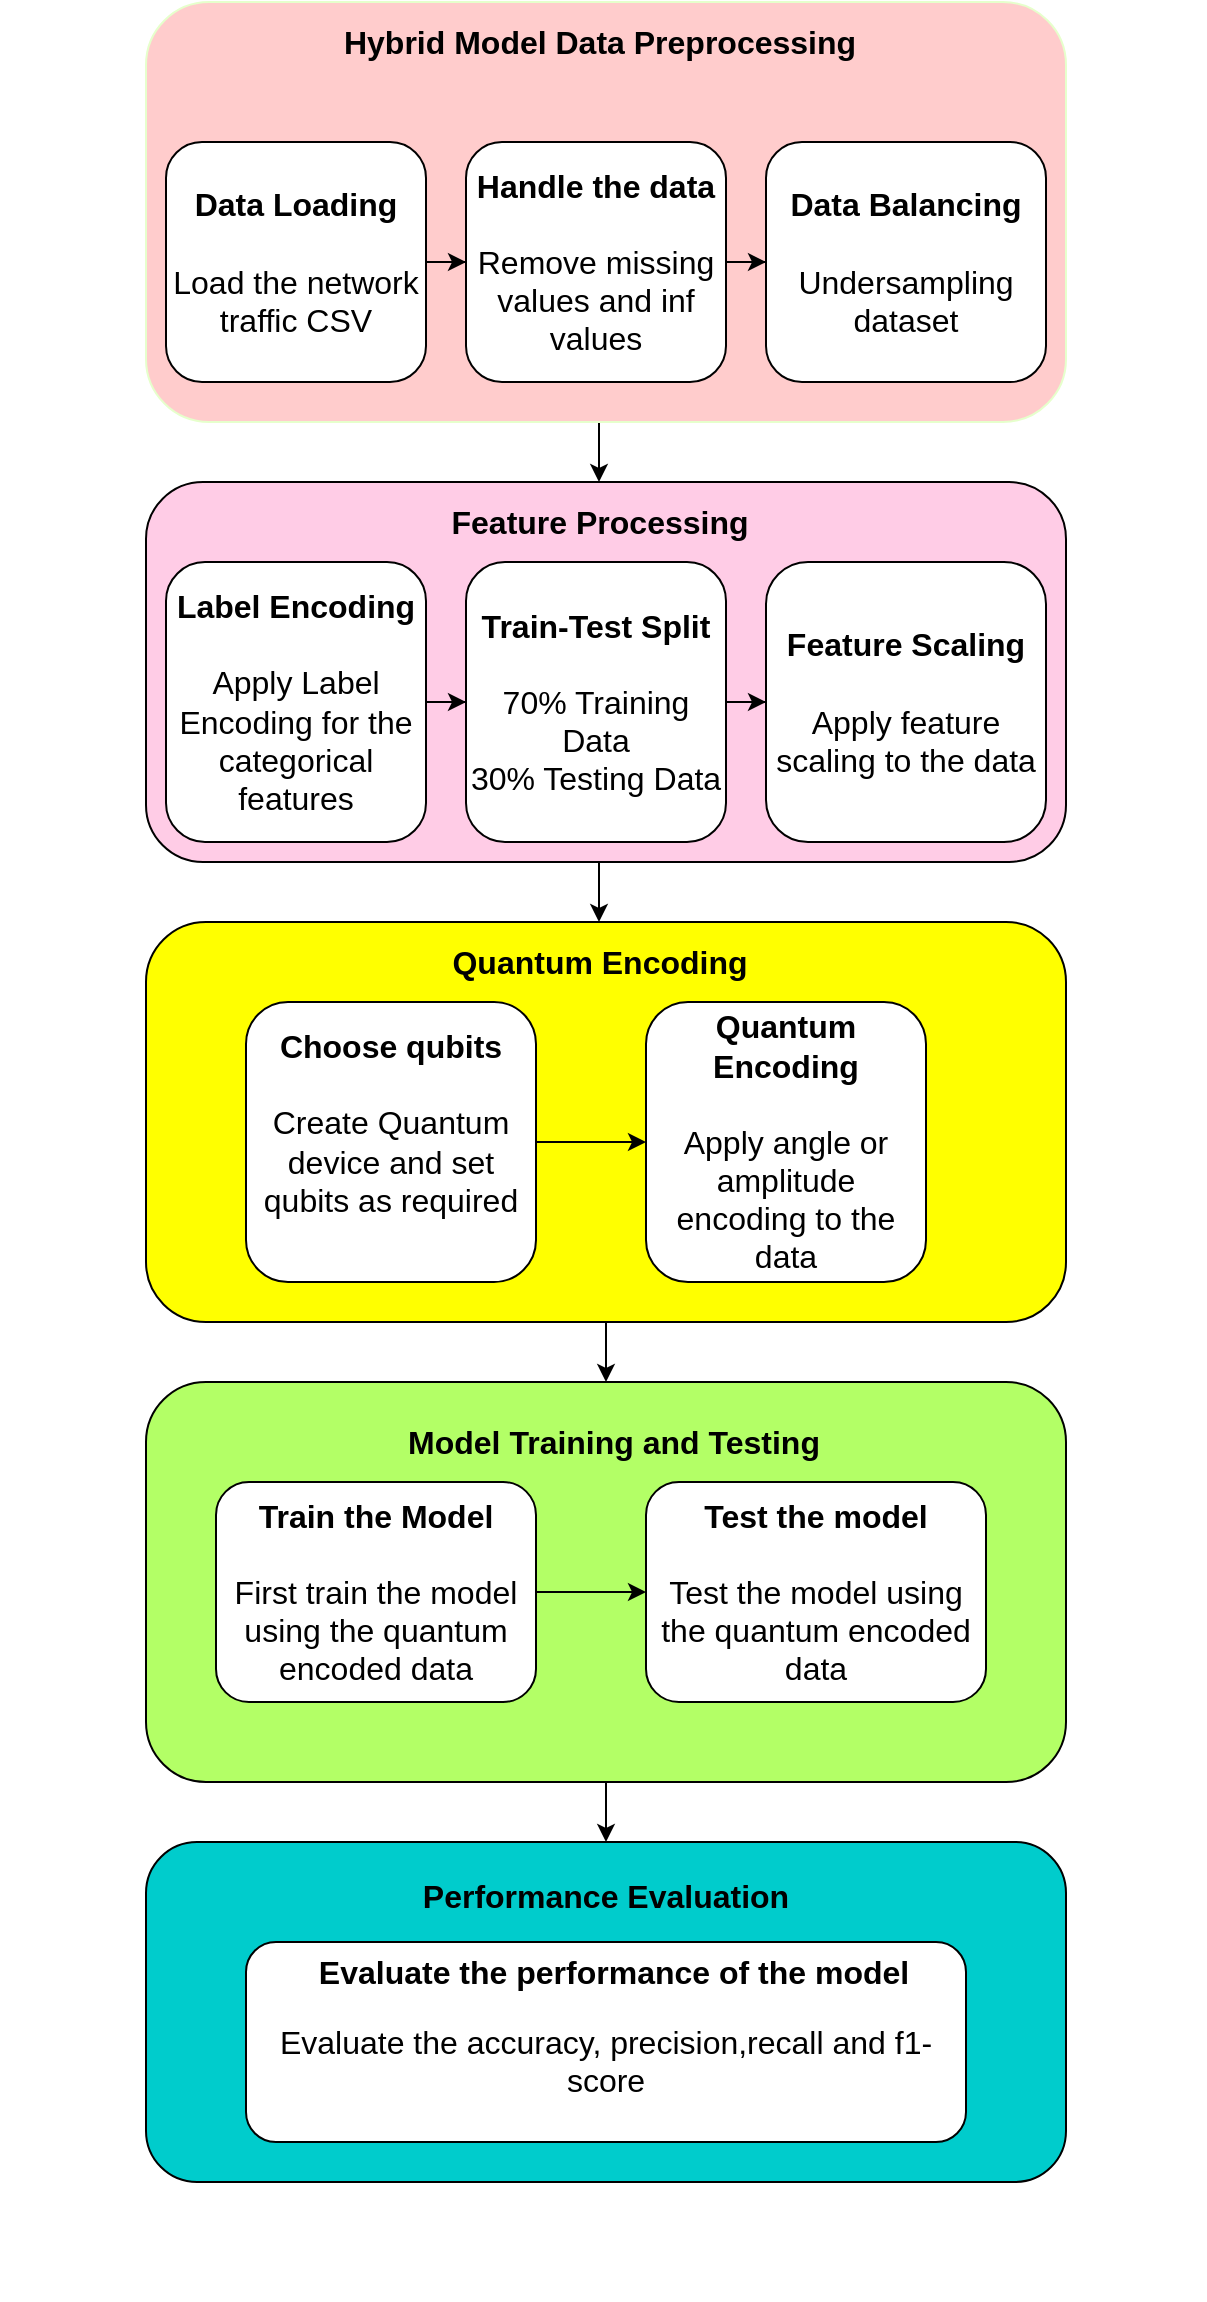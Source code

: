 <mxfile version="27.0.3">
  <diagram name="Page-1" id="IowLkyHsUFm7hj_iNHQr">
    <mxGraphModel dx="1426" dy="790" grid="1" gridSize="10" guides="1" tooltips="1" connect="1" arrows="1" fold="1" page="1" pageScale="1" pageWidth="850" pageHeight="1100" math="0" shadow="0">
      <root>
        <mxCell id="0" />
        <mxCell id="1" parent="0" />
        <mxCell id="rroA4w5QciKg8AlWYJ8E-7" style="edgeStyle=orthogonalEdgeStyle;rounded=0;orthogonalLoop=1;jettySize=auto;html=1;exitX=0.5;exitY=1;exitDx=0;exitDy=0;entryX=0.5;entryY=0;entryDx=0;entryDy=0;fontSize=16;" parent="1" source="tHObwuz-neF_lD4l34wk-1" target="hvczIfgNtDT0wLWKjFQM-12" edge="1">
          <mxGeometry relative="1" as="geometry" />
        </mxCell>
        <mxCell id="tHObwuz-neF_lD4l34wk-1" value="" style="rounded=1;whiteSpace=wrap;html=1;fillColor=#FFCCCC;strokeColor=#E6FFCC;fontSize=16;" parent="1" vertex="1">
          <mxGeometry x="270" y="20" width="460" height="210" as="geometry" />
        </mxCell>
        <mxCell id="tHObwuz-neF_lD4l34wk-16" value="" style="edgeStyle=orthogonalEdgeStyle;rounded=0;orthogonalLoop=1;jettySize=auto;html=1;fontSize=16;" parent="1" source="tHObwuz-neF_lD4l34wk-2" edge="1">
          <mxGeometry relative="1" as="geometry">
            <mxPoint x="500" y="940" as="targetPoint" />
          </mxGeometry>
        </mxCell>
        <mxCell id="tHObwuz-neF_lD4l34wk-2" value="" style="rounded=1;whiteSpace=wrap;html=1;fillColor=light-dark(#B3FF66,#FFCCFF);fontSize=16;" parent="1" vertex="1">
          <mxGeometry x="270" y="710" width="460" height="200" as="geometry" />
        </mxCell>
        <mxCell id="tHObwuz-neF_lD4l34wk-4" value="&lt;font&gt;&lt;b&gt;Hybrid Model Data Preprocessing&lt;/b&gt;&lt;/font&gt;" style="text;html=1;align=center;verticalAlign=middle;whiteSpace=wrap;rounded=0;fontSize=16;" parent="1" vertex="1">
          <mxGeometry x="201.5" y="20" width="590" height="40" as="geometry" />
        </mxCell>
        <mxCell id="tHObwuz-neF_lD4l34wk-10" value="" style="edgeStyle=orthogonalEdgeStyle;rounded=0;orthogonalLoop=1;jettySize=auto;html=1;fontSize=16;" parent="1" source="tHObwuz-neF_lD4l34wk-5" target="tHObwuz-neF_lD4l34wk-7" edge="1">
          <mxGeometry relative="1" as="geometry" />
        </mxCell>
        <mxCell id="tHObwuz-neF_lD4l34wk-5" value="&lt;font&gt;&lt;b&gt;Data Loading&lt;/b&gt;&lt;/font&gt;&lt;div&gt;&lt;span&gt;&lt;b&gt;&lt;br&gt;&lt;/b&gt;&lt;/span&gt;&lt;div&gt;Load the network traffic CSV&lt;/div&gt;&lt;/div&gt;" style="rounded=1;whiteSpace=wrap;html=1;fontSize=16;" parent="1" vertex="1">
          <mxGeometry x="280" y="90" width="130" height="120" as="geometry" />
        </mxCell>
        <mxCell id="tHObwuz-neF_lD4l34wk-11" value="" style="edgeStyle=orthogonalEdgeStyle;rounded=0;orthogonalLoop=1;jettySize=auto;html=1;fontSize=16;" parent="1" source="tHObwuz-neF_lD4l34wk-7" target="tHObwuz-neF_lD4l34wk-8" edge="1">
          <mxGeometry relative="1" as="geometry" />
        </mxCell>
        <mxCell id="tHObwuz-neF_lD4l34wk-7" value="&lt;font&gt;&lt;b&gt;Handle the data&lt;/b&gt;&lt;/font&gt;&lt;div&gt;&lt;br&gt;&lt;/div&gt;&lt;div&gt;Remove missing values and inf values&lt;/div&gt;" style="rounded=1;whiteSpace=wrap;html=1;fontSize=16;" parent="1" vertex="1">
          <mxGeometry x="430" y="90" width="130" height="120" as="geometry" />
        </mxCell>
        <mxCell id="tHObwuz-neF_lD4l34wk-8" value="&lt;font&gt;&lt;b&gt;Data Balancing&lt;/b&gt;&lt;/font&gt;&lt;div&gt;&lt;br&gt;&lt;/div&gt;&lt;div&gt;Undersampling dataset&lt;/div&gt;" style="rounded=1;whiteSpace=wrap;html=1;fontSize=16;" parent="1" vertex="1">
          <mxGeometry x="580" y="90" width="140" height="120" as="geometry" />
        </mxCell>
        <mxCell id="5IH84X5XSTADNQ1NUQGd-1" value="&lt;b&gt;Model Training and Testing&lt;/b&gt;" style="text;html=1;align=center;verticalAlign=middle;whiteSpace=wrap;rounded=0;fontSize=16;" parent="1" vertex="1">
          <mxGeometry x="209.13" y="720" width="590" height="40" as="geometry" />
        </mxCell>
        <mxCell id="5IH84X5XSTADNQ1NUQGd-4" style="edgeStyle=orthogonalEdgeStyle;rounded=0;orthogonalLoop=1;jettySize=auto;html=1;exitX=1;exitY=0.5;exitDx=0;exitDy=0;fontSize=16;" parent="1" source="5IH84X5XSTADNQ1NUQGd-2" target="5IH84X5XSTADNQ1NUQGd-3" edge="1">
          <mxGeometry relative="1" as="geometry" />
        </mxCell>
        <mxCell id="5IH84X5XSTADNQ1NUQGd-2" value="&lt;div&gt;&lt;b&gt;Train the Model&lt;/b&gt;&lt;/div&gt;&lt;br&gt;&lt;div&gt;First train the model using the quantum encoded data&lt;/div&gt;" style="rounded=1;whiteSpace=wrap;html=1;fontSize=16;" parent="1" vertex="1">
          <mxGeometry x="305" y="760" width="160" height="110" as="geometry" />
        </mxCell>
        <mxCell id="5IH84X5XSTADNQ1NUQGd-3" value="&lt;div&gt;&lt;b&gt;Test the model&lt;/b&gt;&lt;/div&gt;&lt;div&gt;&lt;b&gt;&lt;br&gt;&lt;/b&gt;&lt;/div&gt;&lt;div&gt;Test the model using the quantum encoded data&lt;/div&gt;" style="rounded=1;whiteSpace=wrap;html=1;fontSize=16;" parent="1" vertex="1">
          <mxGeometry x="520" y="760" width="170" height="110" as="geometry" />
        </mxCell>
        <mxCell id="rroA4w5QciKg8AlWYJ8E-4" style="edgeStyle=orthogonalEdgeStyle;rounded=0;orthogonalLoop=1;jettySize=auto;html=1;exitX=0.5;exitY=1;exitDx=0;exitDy=0;entryX=0.5;entryY=0;entryDx=0;entryDy=0;fontSize=16;" parent="1" source="hvczIfgNtDT0wLWKjFQM-1" target="tHObwuz-neF_lD4l34wk-2" edge="1">
          <mxGeometry relative="1" as="geometry" />
        </mxCell>
        <mxCell id="hvczIfgNtDT0wLWKjFQM-1" value="" style="rounded=1;whiteSpace=wrap;html=1;fillColor=light-dark(#FFFF00,#99FFFF);fontSize=16;" parent="1" vertex="1">
          <mxGeometry x="270" y="480" width="460" height="200" as="geometry" />
        </mxCell>
        <mxCell id="hvczIfgNtDT0wLWKjFQM-2" value="&lt;b&gt;Quantum Encoding&lt;/b&gt;" style="text;html=1;align=center;verticalAlign=middle;whiteSpace=wrap;rounded=0;fontSize=16;" parent="1" vertex="1">
          <mxGeometry x="197.5" y="480" width="598" height="40" as="geometry" />
        </mxCell>
        <mxCell id="hvczIfgNtDT0wLWKjFQM-6" value="&lt;div&gt;&lt;span&gt;&lt;b&gt;Quantum Encoding&lt;/b&gt;&lt;/span&gt;&lt;/div&gt;&lt;div&gt;&lt;span&gt;&lt;b&gt;&lt;br&gt;&lt;/b&gt;&lt;/span&gt;&lt;/div&gt;&lt;div&gt;Apply angle or amplitude encoding to the data&lt;/div&gt;" style="rounded=1;whiteSpace=wrap;html=1;fontSize=16;" parent="1" vertex="1">
          <mxGeometry x="520" y="520" width="140" height="140" as="geometry" />
        </mxCell>
        <mxCell id="fqz2EAUhRij4Ml8frbec-14" value="" style="edgeStyle=orthogonalEdgeStyle;rounded=0;orthogonalLoop=1;jettySize=auto;html=1;fontSize=16;" parent="1" source="hvczIfgNtDT0wLWKjFQM-8" target="hvczIfgNtDT0wLWKjFQM-6" edge="1">
          <mxGeometry relative="1" as="geometry" />
        </mxCell>
        <mxCell id="hvczIfgNtDT0wLWKjFQM-8" value="&lt;span&gt;&lt;b&gt;Choose qubits&lt;/b&gt;&lt;/span&gt;&lt;br&gt;&lt;div&gt;&lt;br&gt;&lt;/div&gt;&lt;div&gt;Create Quantum device and set qubits as required&lt;/div&gt;&lt;div&gt;&lt;br&gt;&lt;/div&gt;" style="rounded=1;whiteSpace=wrap;html=1;fontSize=16;" parent="1" vertex="1">
          <mxGeometry x="320" y="520" width="145" height="140" as="geometry" />
        </mxCell>
        <mxCell id="JKWUH7HjvYxRoj7EHIfz-1" style="edgeStyle=orthogonalEdgeStyle;rounded=0;orthogonalLoop=1;jettySize=auto;html=1;exitX=0.5;exitY=1;exitDx=0;exitDy=0;entryX=0.5;entryY=0;entryDx=0;entryDy=0;" edge="1" parent="1" source="hvczIfgNtDT0wLWKjFQM-11" target="hvczIfgNtDT0wLWKjFQM-2">
          <mxGeometry relative="1" as="geometry" />
        </mxCell>
        <mxCell id="hvczIfgNtDT0wLWKjFQM-11" value="" style="rounded=1;whiteSpace=wrap;html=1;fillColor=light-dark(#FFCCE6,#99FFFF);fontSize=16;" parent="1" vertex="1">
          <mxGeometry x="270" y="260" width="460" height="190" as="geometry" />
        </mxCell>
        <mxCell id="hvczIfgNtDT0wLWKjFQM-12" value="&lt;font&gt;&lt;b&gt;Feature Processing&lt;/b&gt;&lt;/font&gt;" style="text;html=1;align=center;verticalAlign=middle;whiteSpace=wrap;rounded=0;fontSize=16;" parent="1" vertex="1">
          <mxGeometry x="201.5" y="260" width="590" height="40" as="geometry" />
        </mxCell>
        <mxCell id="hvczIfgNtDT0wLWKjFQM-14" value="&lt;div&gt;&lt;b&gt;&lt;span&gt;Feature Scaling&lt;/span&gt;&lt;br&gt;&lt;/b&gt;&lt;div&gt;&lt;br&gt;&lt;/div&gt;&lt;div&gt;Apply feature scaling to the data&lt;/div&gt;&lt;/div&gt;" style="rounded=1;whiteSpace=wrap;html=1;fontSize=16;" parent="1" vertex="1">
          <mxGeometry x="580" y="300" width="140" height="140" as="geometry" />
        </mxCell>
        <mxCell id="fqz2EAUhRij4Ml8frbec-1" value="" style="edgeStyle=orthogonalEdgeStyle;rounded=0;orthogonalLoop=1;jettySize=auto;html=1;fontSize=16;" parent="1" source="hvczIfgNtDT0wLWKjFQM-16" target="hvczIfgNtDT0wLWKjFQM-14" edge="1">
          <mxGeometry relative="1" as="geometry" />
        </mxCell>
        <mxCell id="hvczIfgNtDT0wLWKjFQM-16" value="&lt;div&gt;&lt;span&gt;&lt;b&gt;Train-Test Split&lt;/b&gt;&lt;/span&gt;&lt;/div&gt;&lt;div&gt;&lt;br&gt;&lt;/div&gt;&lt;div&gt;70% Training Data&lt;/div&gt;&lt;div&gt;30% Testing Data&lt;/div&gt;" style="rounded=1;whiteSpace=wrap;html=1;fontSize=16;" parent="1" vertex="1">
          <mxGeometry x="430" y="300" width="130" height="140" as="geometry" />
        </mxCell>
        <mxCell id="fqz2EAUhRij4Ml8frbec-5" value="" style="edgeStyle=orthogonalEdgeStyle;rounded=0;orthogonalLoop=1;jettySize=auto;html=1;fontSize=16;" parent="1" source="fqz2EAUhRij4Ml8frbec-3" target="hvczIfgNtDT0wLWKjFQM-16" edge="1">
          <mxGeometry relative="1" as="geometry" />
        </mxCell>
        <mxCell id="fqz2EAUhRij4Ml8frbec-3" value="&lt;div&gt;&lt;span&gt;&lt;b&gt;Label Encoding&lt;/b&gt;&lt;/span&gt;&lt;/div&gt;&lt;div&gt;&lt;span&gt;&lt;b&gt;&lt;br&gt;&lt;/b&gt;&lt;/span&gt;&lt;/div&gt;&lt;div&gt;Apply Label Encoding for the categorical features&lt;/div&gt;" style="rounded=1;whiteSpace=wrap;html=1;fontSize=16;" parent="1" vertex="1">
          <mxGeometry x="280" y="300" width="130" height="140" as="geometry" />
        </mxCell>
        <mxCell id="fqz2EAUhRij4Ml8frbec-19" value="" style="rounded=1;whiteSpace=wrap;html=1;fontSize=16;" parent="1" vertex="1">
          <mxGeometry x="470" y="250" width="20" as="geometry" />
        </mxCell>
        <mxCell id="9GCqckJGlXRP2MBFCVZy-4" value="&lt;div&gt;&lt;br&gt;&lt;/div&gt;&lt;div&gt;&lt;br&gt;&lt;/div&gt;&lt;div&gt;&lt;br&gt;&lt;/div&gt;&lt;div&gt;&lt;b&gt;&lt;br&gt;&lt;/b&gt;&lt;/div&gt;&lt;div&gt;&lt;b&gt;Performance Evaluation&lt;/b&gt;&lt;/div&gt;&lt;div&gt;&lt;div&gt;&lt;font&gt;&lt;b&gt;&lt;br&gt;&lt;/b&gt;&lt;/font&gt;&lt;/div&gt;&lt;div&gt;&lt;font&gt;&lt;b&gt;&lt;br&gt;&lt;/b&gt;&lt;/font&gt;&lt;/div&gt;&lt;div&gt;&lt;font&gt;&lt;b&gt;&lt;br&gt;&lt;/b&gt;&lt;/font&gt;&lt;/div&gt;&lt;div&gt;&lt;font&gt;&lt;b&gt;&lt;br&gt;&lt;/b&gt;&lt;/font&gt;&lt;/div&gt;&lt;div&gt;&lt;font&gt;&lt;b&gt;&lt;br&gt;&lt;/b&gt;&lt;/font&gt;&lt;/div&gt;&lt;div&gt;&lt;font&gt;&lt;b&gt;&lt;br&gt;&lt;/b&gt;&lt;/font&gt;&lt;/div&gt;&lt;div&gt;&lt;font&gt;&lt;b&gt;&lt;br&gt;&lt;/b&gt;&lt;/font&gt;&lt;/div&gt;&lt;div&gt;&lt;font&gt;&lt;b&gt;&lt;br&gt;&lt;/b&gt;&lt;/font&gt;&lt;/div&gt;&lt;div&gt;&lt;font&gt;&lt;b&gt;&lt;br&gt;&lt;/b&gt;&lt;/font&gt;&lt;/div&gt;&lt;div&gt;&lt;br&gt;&lt;/div&gt;&lt;/div&gt;" style="rounded=1;whiteSpace=wrap;html=1;fillColor=light-dark(#00CCCC,#CCFFCC);fontSize=16;" parent="1" vertex="1">
          <mxGeometry x="270" y="940" width="460" height="170" as="geometry" />
        </mxCell>
        <mxCell id="9GCqckJGlXRP2MBFCVZy-5" value="&lt;div&gt;&lt;br&gt;&lt;/div&gt;Evaluate the accuracy, precision,recall and f1-score" style="rounded=1;whiteSpace=wrap;html=1;fontSize=16;" parent="1" vertex="1">
          <mxGeometry x="320" y="990" width="360" height="100" as="geometry" />
        </mxCell>
        <mxCell id="9GCqckJGlXRP2MBFCVZy-6" value="Evaluate the performance of the model" style="text;html=1;align=center;verticalAlign=middle;whiteSpace=wrap;rounded=0;fontSize=16;fontStyle=1" parent="1" vertex="1">
          <mxGeometry x="355" y="990" width="298.25" height="30" as="geometry" />
        </mxCell>
      </root>
    </mxGraphModel>
  </diagram>
</mxfile>
